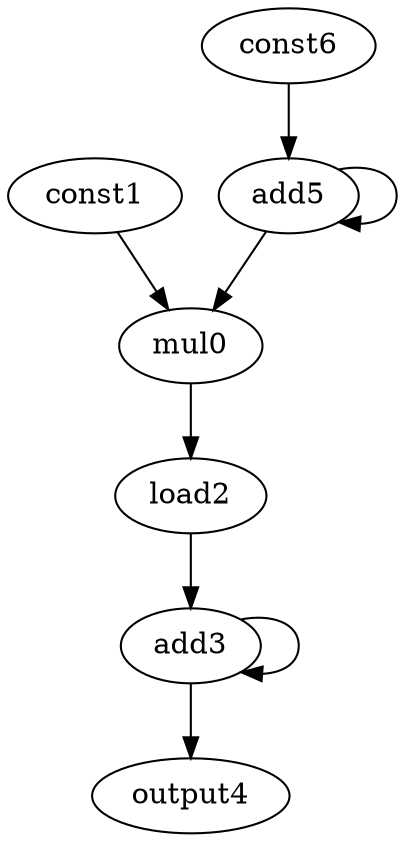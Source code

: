 digraph G {
mul0[opcode=mul];
const1[opcode=const];
load2[opcode=load];
add3[opcode=add];
output4[opcode=output];
add5[opcode=add];
const6[opcode=const];
load2->add3[operand=0]; //load->add
add3->output4[operand=0]; //add->output
add3->add3[operand=1]; //add->add
add5->mul0[operand=1]; //add->gep_mul
add5->add5[operand=0]; //add->add
const1->mul0[operand=0]; //gep_const->gep_mul
mul0->load2[operand=0]; //gep_mul->load
const6->add5[operand=1]; //const->add
}
